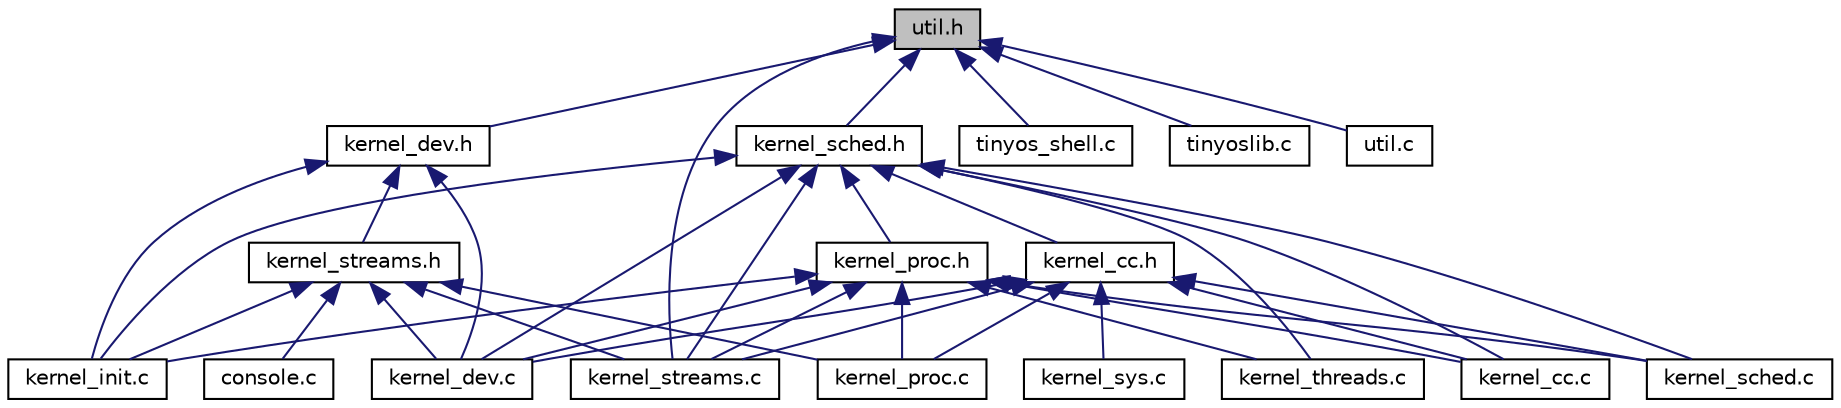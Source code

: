digraph "util.h"
{
  edge [fontname="Helvetica",fontsize="10",labelfontname="Helvetica",labelfontsize="10"];
  node [fontname="Helvetica",fontsize="10",shape=record];
  Node1 [label="util.h",height=0.2,width=0.4,color="black", fillcolor="grey75", style="filled", fontcolor="black"];
  Node1 -> Node2 [dir="back",color="midnightblue",fontsize="10",style="solid",fontname="Helvetica"];
  Node2 [label="kernel_dev.h",height=0.2,width=0.4,color="black", fillcolor="white", style="filled",URL="$kernel__dev_8h.html",tooltip="Device management. "];
  Node2 -> Node3 [dir="back",color="midnightblue",fontsize="10",style="solid",fontname="Helvetica"];
  Node3 [label="kernel_streams.h",height=0.2,width=0.4,color="black", fillcolor="white", style="filled",URL="$kernel__streams_8h.html",tooltip="Support for I/O streams. "];
  Node3 -> Node4 [dir="back",color="midnightblue",fontsize="10",style="solid",fontname="Helvetica"];
  Node4 [label="console.c",height=0.2,width=0.4,color="black", fillcolor="white", style="filled",URL="$console_8c_source.html"];
  Node3 -> Node5 [dir="back",color="midnightblue",fontsize="10",style="solid",fontname="Helvetica"];
  Node5 [label="kernel_dev.c",height=0.2,width=0.4,color="black", fillcolor="white", style="filled",URL="$kernel__dev_8c_source.html"];
  Node3 -> Node6 [dir="back",color="midnightblue",fontsize="10",style="solid",fontname="Helvetica"];
  Node6 [label="kernel_init.c",height=0.2,width=0.4,color="black", fillcolor="white", style="filled",URL="$kernel__init_8c_source.html"];
  Node3 -> Node7 [dir="back",color="midnightblue",fontsize="10",style="solid",fontname="Helvetica"];
  Node7 [label="kernel_proc.c",height=0.2,width=0.4,color="black", fillcolor="white", style="filled",URL="$kernel__proc_8c_source.html"];
  Node3 -> Node8 [dir="back",color="midnightblue",fontsize="10",style="solid",fontname="Helvetica"];
  Node8 [label="kernel_streams.c",height=0.2,width=0.4,color="black", fillcolor="white", style="filled",URL="$kernel__streams_8c_source.html"];
  Node2 -> Node5 [dir="back",color="midnightblue",fontsize="10",style="solid",fontname="Helvetica"];
  Node2 -> Node6 [dir="back",color="midnightblue",fontsize="10",style="solid",fontname="Helvetica"];
  Node1 -> Node9 [dir="back",color="midnightblue",fontsize="10",style="solid",fontname="Helvetica"];
  Node9 [label="kernel_sched.h",height=0.2,width=0.4,color="black", fillcolor="white", style="filled",URL="$kernel__sched_8h.html",tooltip="TinyOS kernel: The Scheduler API. "];
  Node9 -> Node10 [dir="back",color="midnightblue",fontsize="10",style="solid",fontname="Helvetica"];
  Node10 [label="kernel_cc.c",height=0.2,width=0.4,color="black", fillcolor="white", style="filled",URL="$kernel__cc_8c.html",tooltip="The implementation for concurrency control . "];
  Node9 -> Node11 [dir="back",color="midnightblue",fontsize="10",style="solid",fontname="Helvetica"];
  Node11 [label="kernel_proc.h",height=0.2,width=0.4,color="black", fillcolor="white", style="filled",URL="$kernel__proc_8h.html",tooltip="The process table and process management. "];
  Node11 -> Node10 [dir="back",color="midnightblue",fontsize="10",style="solid",fontname="Helvetica"];
  Node11 -> Node5 [dir="back",color="midnightblue",fontsize="10",style="solid",fontname="Helvetica"];
  Node11 -> Node6 [dir="back",color="midnightblue",fontsize="10",style="solid",fontname="Helvetica"];
  Node11 -> Node7 [dir="back",color="midnightblue",fontsize="10",style="solid",fontname="Helvetica"];
  Node11 -> Node12 [dir="back",color="midnightblue",fontsize="10",style="solid",fontname="Helvetica"];
  Node12 [label="kernel_sched.c",height=0.2,width=0.4,color="black", fillcolor="white", style="filled",URL="$kernel__sched_8c_source.html"];
  Node11 -> Node8 [dir="back",color="midnightblue",fontsize="10",style="solid",fontname="Helvetica"];
  Node11 -> Node13 [dir="back",color="midnightblue",fontsize="10",style="solid",fontname="Helvetica"];
  Node13 [label="kernel_threads.c",height=0.2,width=0.4,color="black", fillcolor="white", style="filled",URL="$kernel__threads_8c_source.html"];
  Node9 -> Node14 [dir="back",color="midnightblue",fontsize="10",style="solid",fontname="Helvetica"];
  Node14 [label="kernel_cc.h",height=0.2,width=0.4,color="black", fillcolor="white", style="filled",URL="$kernel__cc_8h.html",tooltip="Concurrency and preemption control API. "];
  Node14 -> Node10 [dir="back",color="midnightblue",fontsize="10",style="solid",fontname="Helvetica"];
  Node14 -> Node5 [dir="back",color="midnightblue",fontsize="10",style="solid",fontname="Helvetica"];
  Node14 -> Node7 [dir="back",color="midnightblue",fontsize="10",style="solid",fontname="Helvetica"];
  Node14 -> Node12 [dir="back",color="midnightblue",fontsize="10",style="solid",fontname="Helvetica"];
  Node14 -> Node8 [dir="back",color="midnightblue",fontsize="10",style="solid",fontname="Helvetica"];
  Node14 -> Node15 [dir="back",color="midnightblue",fontsize="10",style="solid",fontname="Helvetica"];
  Node15 [label="kernel_sys.c",height=0.2,width=0.4,color="black", fillcolor="white", style="filled",URL="$kernel__sys_8c_source.html"];
  Node9 -> Node5 [dir="back",color="midnightblue",fontsize="10",style="solid",fontname="Helvetica"];
  Node9 -> Node6 [dir="back",color="midnightblue",fontsize="10",style="solid",fontname="Helvetica"];
  Node9 -> Node12 [dir="back",color="midnightblue",fontsize="10",style="solid",fontname="Helvetica"];
  Node9 -> Node8 [dir="back",color="midnightblue",fontsize="10",style="solid",fontname="Helvetica"];
  Node9 -> Node13 [dir="back",color="midnightblue",fontsize="10",style="solid",fontname="Helvetica"];
  Node1 -> Node8 [dir="back",color="midnightblue",fontsize="10",style="solid",fontname="Helvetica"];
  Node1 -> Node16 [dir="back",color="midnightblue",fontsize="10",style="solid",fontname="Helvetica"];
  Node16 [label="tinyos_shell.c",height=0.2,width=0.4,color="black", fillcolor="white", style="filled",URL="$tinyos__shell_8c_source.html"];
  Node1 -> Node17 [dir="back",color="midnightblue",fontsize="10",style="solid",fontname="Helvetica"];
  Node17 [label="tinyoslib.c",height=0.2,width=0.4,color="black", fillcolor="white", style="filled",URL="$tinyoslib_8c_source.html"];
  Node1 -> Node18 [dir="back",color="midnightblue",fontsize="10",style="solid",fontname="Helvetica"];
  Node18 [label="util.c",height=0.2,width=0.4,color="black", fillcolor="white", style="filled",URL="$util_8c_source.html"];
}
